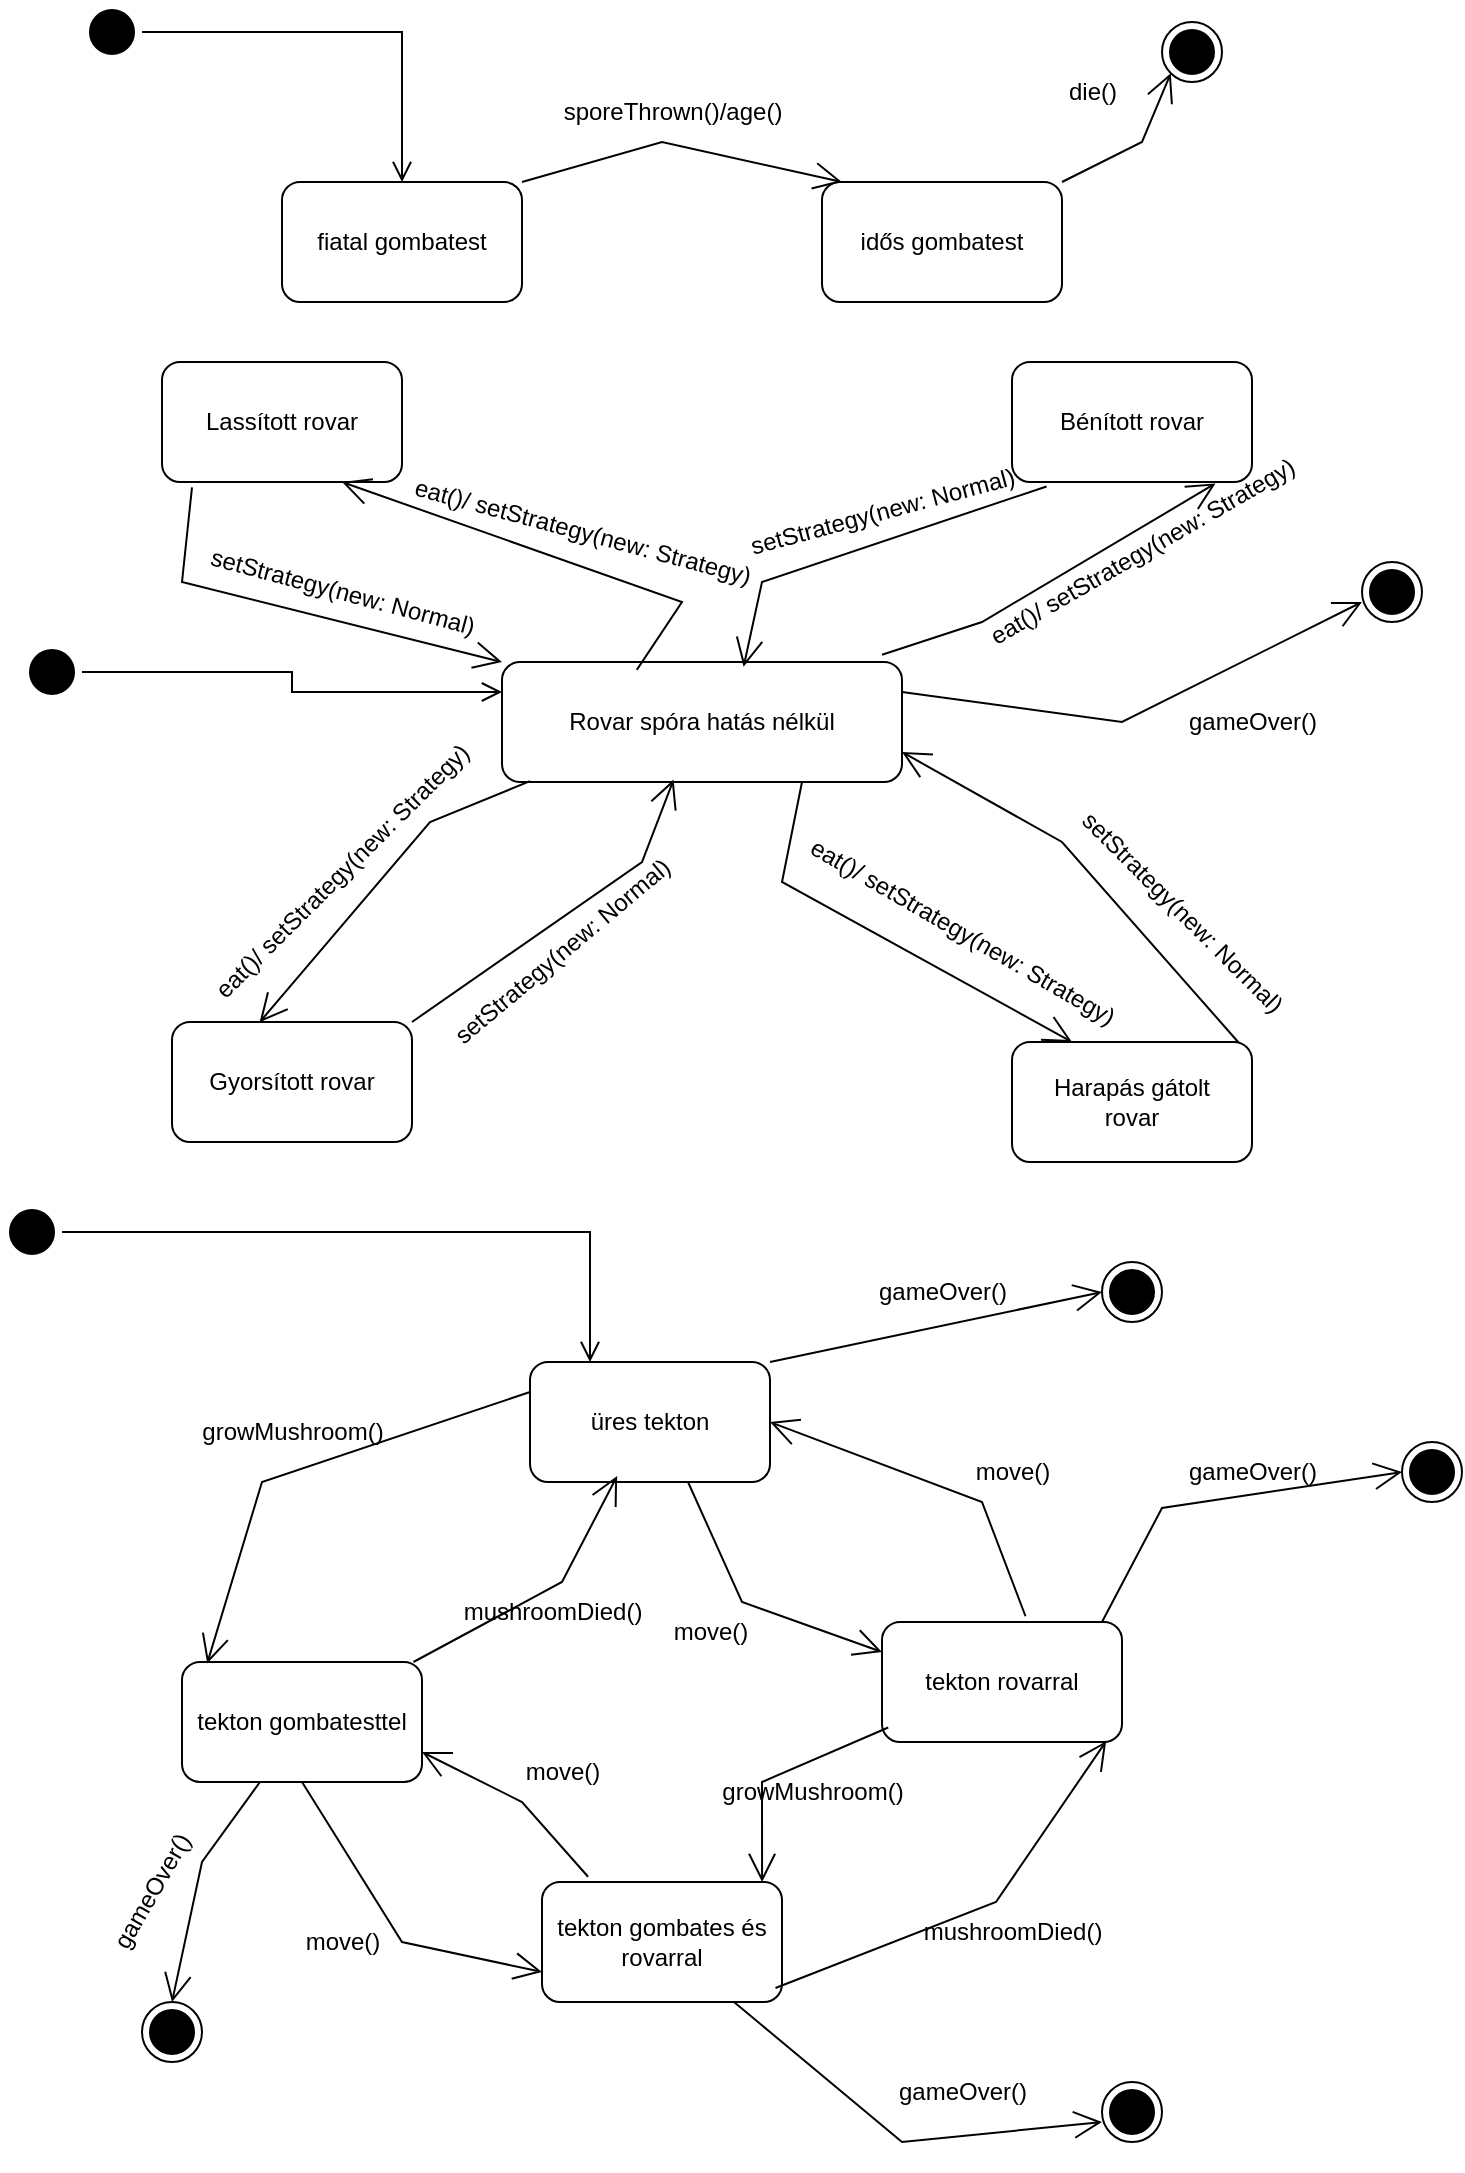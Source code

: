 <mxfile version="26.1.0">
  <diagram name="1 oldal" id="e7ZTyXk7wsJKb9iVIcrr">
    <mxGraphModel dx="1290" dy="530" grid="1" gridSize="10" guides="1" tooltips="1" connect="1" arrows="1" fold="1" page="1" pageScale="1" pageWidth="827" pageHeight="1169" math="0" shadow="0">
      <root>
        <mxCell id="0" />
        <mxCell id="1" parent="0" />
        <mxCell id="Q8xAdufbQUyKPDSiKzdz-1" value="" style="ellipse;html=1;shape=startState;fillColor=#000000;strokeColor=#000000;" parent="1" vertex="1">
          <mxGeometry x="70" y="70" width="30" height="30" as="geometry" />
        </mxCell>
        <mxCell id="Q8xAdufbQUyKPDSiKzdz-2" value="" style="edgeStyle=orthogonalEdgeStyle;html=1;verticalAlign=bottom;endArrow=open;endSize=8;strokeColor=#000000;rounded=0;" parent="1" source="Q8xAdufbQUyKPDSiKzdz-1" target="Q8xAdufbQUyKPDSiKzdz-13" edge="1">
          <mxGeometry relative="1" as="geometry">
            <mxPoint x="190" y="190" as="targetPoint" />
          </mxGeometry>
        </mxCell>
        <mxCell id="Q8xAdufbQUyKPDSiKzdz-3" value="" style="ellipse;html=1;shape=startState;fillColor=#000000;strokeColor=#000000;" parent="1" vertex="1">
          <mxGeometry x="40" y="390" width="30" height="30" as="geometry" />
        </mxCell>
        <mxCell id="Q8xAdufbQUyKPDSiKzdz-4" value="" style="edgeStyle=orthogonalEdgeStyle;html=1;verticalAlign=bottom;endArrow=open;endSize=8;strokeColor=#000000;rounded=0;entryX=0;entryY=0.25;entryDx=0;entryDy=0;" parent="1" source="Q8xAdufbQUyKPDSiKzdz-3" target="Q8xAdufbQUyKPDSiKzdz-14" edge="1">
          <mxGeometry relative="1" as="geometry">
            <mxPoint x="200" y="380" as="targetPoint" />
          </mxGeometry>
        </mxCell>
        <mxCell id="Q8xAdufbQUyKPDSiKzdz-5" value="" style="ellipse;html=1;shape=startState;fillColor=#000000;strokeColor=#000000;" parent="1" vertex="1">
          <mxGeometry x="30" y="670" width="30" height="30" as="geometry" />
        </mxCell>
        <mxCell id="Q8xAdufbQUyKPDSiKzdz-6" value="" style="edgeStyle=orthogonalEdgeStyle;html=1;verticalAlign=bottom;endArrow=open;endSize=8;strokeColor=#000000;rounded=0;entryX=0.25;entryY=0;entryDx=0;entryDy=0;" parent="1" source="Q8xAdufbQUyKPDSiKzdz-5" target="Q8xAdufbQUyKPDSiKzdz-34" edge="1">
          <mxGeometry relative="1" as="geometry">
            <mxPoint x="85" y="750" as="targetPoint" />
          </mxGeometry>
        </mxCell>
        <mxCell id="Q8xAdufbQUyKPDSiKzdz-7" value="" style="ellipse;html=1;shape=endState;fillColor=#000000;strokeColor=#000000;" parent="1" vertex="1">
          <mxGeometry x="580" y="700" width="30" height="30" as="geometry" />
        </mxCell>
        <mxCell id="Q8xAdufbQUyKPDSiKzdz-8" value="" style="ellipse;html=1;shape=endState;fillColor=#000000;strokeColor=#000000;" parent="1" vertex="1">
          <mxGeometry x="710" y="350" width="30" height="30" as="geometry" />
        </mxCell>
        <mxCell id="Q8xAdufbQUyKPDSiKzdz-9" value="" style="ellipse;html=1;shape=endState;fillColor=#000000;strokeColor=#000000;" parent="1" vertex="1">
          <mxGeometry x="610" y="80" width="30" height="30" as="geometry" />
        </mxCell>
        <mxCell id="Q8xAdufbQUyKPDSiKzdz-13" value="fiatal gombatest" style="rounded=1;whiteSpace=wrap;html=1;" parent="1" vertex="1">
          <mxGeometry x="170" y="160" width="120" height="60" as="geometry" />
        </mxCell>
        <mxCell id="Q8xAdufbQUyKPDSiKzdz-14" value="Rovar spóra hatás nélkül" style="rounded=1;whiteSpace=wrap;html=1;" parent="1" vertex="1">
          <mxGeometry x="280" y="400" width="200" height="60" as="geometry" />
        </mxCell>
        <mxCell id="Q8xAdufbQUyKPDSiKzdz-15" value="idős gombatest" style="rounded=1;whiteSpace=wrap;html=1;" parent="1" vertex="1">
          <mxGeometry x="440" y="160" width="120" height="60" as="geometry" />
        </mxCell>
        <mxCell id="Q8xAdufbQUyKPDSiKzdz-18" value="Lassított rovar" style="rounded=1;whiteSpace=wrap;html=1;" parent="1" vertex="1">
          <mxGeometry x="110" y="250" width="120" height="60" as="geometry" />
        </mxCell>
        <mxCell id="Q8xAdufbQUyKPDSiKzdz-19" value="Gyorsított rovar" style="rounded=1;whiteSpace=wrap;html=1;" parent="1" vertex="1">
          <mxGeometry x="115" y="580" width="120" height="60" as="geometry" />
        </mxCell>
        <mxCell id="Q8xAdufbQUyKPDSiKzdz-20" value="Bénított rovar" style="rounded=1;whiteSpace=wrap;html=1;" parent="1" vertex="1">
          <mxGeometry x="535" y="250" width="120" height="60" as="geometry" />
        </mxCell>
        <mxCell id="Q8xAdufbQUyKPDSiKzdz-21" value="Harapás gátolt&lt;br&gt;rovar" style="rounded=1;whiteSpace=wrap;html=1;" parent="1" vertex="1">
          <mxGeometry x="535" y="590" width="120" height="60" as="geometry" />
        </mxCell>
        <mxCell id="Q8xAdufbQUyKPDSiKzdz-34" value="üres tekton" style="rounded=1;whiteSpace=wrap;html=1;" parent="1" vertex="1">
          <mxGeometry x="294" y="750" width="120" height="60" as="geometry" />
        </mxCell>
        <mxCell id="Q8xAdufbQUyKPDSiKzdz-35" value="tekton gombatesttel" style="rounded=1;whiteSpace=wrap;html=1;" parent="1" vertex="1">
          <mxGeometry x="120" y="900" width="120" height="60" as="geometry" />
        </mxCell>
        <mxCell id="Q8xAdufbQUyKPDSiKzdz-36" value="tekton rovarral" style="rounded=1;whiteSpace=wrap;html=1;" parent="1" vertex="1">
          <mxGeometry x="470" y="880" width="120" height="60" as="geometry" />
        </mxCell>
        <mxCell id="Q8xAdufbQUyKPDSiKzdz-37" value="tekton gombates és rovarral" style="rounded=1;whiteSpace=wrap;html=1;" parent="1" vertex="1">
          <mxGeometry x="300" y="1010" width="120" height="60" as="geometry" />
        </mxCell>
        <mxCell id="Q8xAdufbQUyKPDSiKzdz-49" value="sporeThrown()/age()" style="text;html=1;align=center;verticalAlign=middle;resizable=0;points=[];autosize=1;strokeColor=none;fillColor=none;" parent="1" vertex="1">
          <mxGeometry x="300" y="110" width="130" height="30" as="geometry" />
        </mxCell>
        <mxCell id="Q8xAdufbQUyKPDSiKzdz-50" value="die()" style="text;html=1;align=center;verticalAlign=middle;resizable=0;points=[];autosize=1;strokeColor=none;fillColor=none;" parent="1" vertex="1">
          <mxGeometry x="550" y="100" width="50" height="30" as="geometry" />
        </mxCell>
        <mxCell id="Q8xAdufbQUyKPDSiKzdz-54" value="" style="endArrow=open;endFill=1;endSize=12;html=1;rounded=0;exitX=0.125;exitY=1.044;exitDx=0;exitDy=0;entryX=0;entryY=0;entryDx=0;entryDy=0;exitPerimeter=0;" parent="1" source="Q8xAdufbQUyKPDSiKzdz-18" target="Q8xAdufbQUyKPDSiKzdz-14" edge="1">
          <mxGeometry width="160" relative="1" as="geometry">
            <mxPoint x="290" y="250" as="sourcePoint" />
            <mxPoint x="450" y="250" as="targetPoint" />
            <Array as="points">
              <mxPoint x="120" y="360" />
            </Array>
          </mxGeometry>
        </mxCell>
        <mxCell id="Q8xAdufbQUyKPDSiKzdz-58" value="" style="endArrow=open;endFill=1;endSize=12;html=1;rounded=0;entryX=0.75;entryY=1;entryDx=0;entryDy=0;exitX=0.337;exitY=0.066;exitDx=0;exitDy=0;exitPerimeter=0;" parent="1" source="Q8xAdufbQUyKPDSiKzdz-14" target="Q8xAdufbQUyKPDSiKzdz-18" edge="1">
          <mxGeometry width="160" relative="1" as="geometry">
            <mxPoint x="470" y="360" as="sourcePoint" />
            <mxPoint x="350" y="360" as="targetPoint" />
            <Array as="points">
              <mxPoint x="370" y="370" />
            </Array>
          </mxGeometry>
        </mxCell>
        <mxCell id="Q8xAdufbQUyKPDSiKzdz-59" value="" style="endArrow=open;endFill=1;endSize=12;html=1;rounded=0;exitX=1;exitY=0;exitDx=0;exitDy=0;entryX=0.083;entryY=0;entryDx=0;entryDy=0;entryPerimeter=0;" parent="1" source="Q8xAdufbQUyKPDSiKzdz-13" target="Q8xAdufbQUyKPDSiKzdz-15" edge="1">
          <mxGeometry width="160" relative="1" as="geometry">
            <mxPoint x="360" y="55" as="sourcePoint" />
            <mxPoint x="407" y="110" as="targetPoint" />
            <Array as="points">
              <mxPoint x="360" y="140" />
            </Array>
          </mxGeometry>
        </mxCell>
        <mxCell id="Q8xAdufbQUyKPDSiKzdz-60" value="" style="endArrow=open;endFill=1;endSize=12;html=1;rounded=0;exitX=1;exitY=0;exitDx=0;exitDy=0;entryX=0;entryY=1;entryDx=0;entryDy=0;" parent="1" source="Q8xAdufbQUyKPDSiKzdz-15" target="Q8xAdufbQUyKPDSiKzdz-9" edge="1">
          <mxGeometry width="160" relative="1" as="geometry">
            <mxPoint x="370" y="65" as="sourcePoint" />
            <mxPoint x="417" y="120" as="targetPoint" />
            <Array as="points">
              <mxPoint x="600" y="140" />
            </Array>
          </mxGeometry>
        </mxCell>
        <mxCell id="Q8xAdufbQUyKPDSiKzdz-61" value="" style="endArrow=open;endFill=1;endSize=12;html=1;rounded=0;exitX=0.95;exitY=-0.061;exitDx=0;exitDy=0;entryX=0.848;entryY=1.012;entryDx=0;entryDy=0;entryPerimeter=0;exitPerimeter=0;" parent="1" source="Q8xAdufbQUyKPDSiKzdz-14" target="Q8xAdufbQUyKPDSiKzdz-20" edge="1">
          <mxGeometry width="160" relative="1" as="geometry">
            <mxPoint x="534" y="350" as="sourcePoint" />
            <mxPoint x="581" y="405" as="targetPoint" />
            <Array as="points">
              <mxPoint x="520" y="380" />
            </Array>
          </mxGeometry>
        </mxCell>
        <mxCell id="Q8xAdufbQUyKPDSiKzdz-62" value="" style="endArrow=open;endFill=1;endSize=12;html=1;rounded=0;exitX=0.144;exitY=1.037;exitDx=0;exitDy=0;entryX=0.604;entryY=0.04;entryDx=0;entryDy=0;entryPerimeter=0;exitPerimeter=0;" parent="1" source="Q8xAdufbQUyKPDSiKzdz-20" target="Q8xAdufbQUyKPDSiKzdz-14" edge="1">
          <mxGeometry width="160" relative="1" as="geometry">
            <mxPoint x="544" y="360" as="sourcePoint" />
            <mxPoint x="591" y="415" as="targetPoint" />
            <Array as="points">
              <mxPoint x="410" y="360" />
            </Array>
          </mxGeometry>
        </mxCell>
        <mxCell id="Q8xAdufbQUyKPDSiKzdz-63" value="" style="endArrow=open;endFill=1;endSize=12;html=1;rounded=0;exitX=0.75;exitY=1;exitDx=0;exitDy=0;entryX=0.25;entryY=0;entryDx=0;entryDy=0;" parent="1" source="Q8xAdufbQUyKPDSiKzdz-14" target="Q8xAdufbQUyKPDSiKzdz-21" edge="1">
          <mxGeometry width="160" relative="1" as="geometry">
            <mxPoint x="554" y="370" as="sourcePoint" />
            <mxPoint x="500" y="500" as="targetPoint" />
            <Array as="points">
              <mxPoint x="420" y="510" />
            </Array>
          </mxGeometry>
        </mxCell>
        <mxCell id="Q8xAdufbQUyKPDSiKzdz-64" value="" style="endArrow=open;endFill=1;endSize=12;html=1;rounded=0;exitX=0.944;exitY=0.004;exitDx=0;exitDy=0;entryX=1;entryY=0.75;entryDx=0;entryDy=0;exitPerimeter=0;" parent="1" source="Q8xAdufbQUyKPDSiKzdz-21" target="Q8xAdufbQUyKPDSiKzdz-14" edge="1">
          <mxGeometry width="160" relative="1" as="geometry">
            <mxPoint x="564" y="380" as="sourcePoint" />
            <mxPoint x="611" y="435" as="targetPoint" />
            <Array as="points">
              <mxPoint x="560" y="490" />
            </Array>
          </mxGeometry>
        </mxCell>
        <mxCell id="Q8xAdufbQUyKPDSiKzdz-65" value="" style="endArrow=open;endFill=1;endSize=12;html=1;rounded=0;exitX=0.07;exitY=0.993;exitDx=0;exitDy=0;entryX=0.365;entryY=0.002;entryDx=0;entryDy=0;entryPerimeter=0;exitPerimeter=0;" parent="1" source="Q8xAdufbQUyKPDSiKzdz-14" target="Q8xAdufbQUyKPDSiKzdz-19" edge="1">
          <mxGeometry width="160" relative="1" as="geometry">
            <mxPoint x="574" y="390" as="sourcePoint" />
            <mxPoint x="621" y="445" as="targetPoint" />
            <Array as="points">
              <mxPoint x="244" y="480" />
            </Array>
          </mxGeometry>
        </mxCell>
        <mxCell id="Q8xAdufbQUyKPDSiKzdz-66" value="" style="endArrow=open;endFill=1;endSize=12;html=1;rounded=0;exitX=1;exitY=0;exitDx=0;exitDy=0;entryX=0.429;entryY=0.98;entryDx=0;entryDy=0;entryPerimeter=0;" parent="1" source="Q8xAdufbQUyKPDSiKzdz-19" target="Q8xAdufbQUyKPDSiKzdz-14" edge="1">
          <mxGeometry width="160" relative="1" as="geometry">
            <mxPoint x="584" y="400" as="sourcePoint" />
            <mxPoint x="631" y="455" as="targetPoint" />
            <Array as="points">
              <mxPoint x="350" y="500" />
            </Array>
          </mxGeometry>
        </mxCell>
        <mxCell id="Q8xAdufbQUyKPDSiKzdz-67" value="" style="endArrow=open;endFill=1;endSize=12;html=1;rounded=0;exitX=0;exitY=0.25;exitDx=0;exitDy=0;entryX=0.105;entryY=0.012;entryDx=0;entryDy=0;entryPerimeter=0;" parent="1" source="Q8xAdufbQUyKPDSiKzdz-34" target="Q8xAdufbQUyKPDSiKzdz-35" edge="1">
          <mxGeometry width="160" relative="1" as="geometry">
            <mxPoint x="444" y="780" as="sourcePoint" />
            <mxPoint x="491" y="835" as="targetPoint" />
            <Array as="points">
              <mxPoint x="160" y="810" />
            </Array>
          </mxGeometry>
        </mxCell>
        <mxCell id="Q8xAdufbQUyKPDSiKzdz-68" value="" style="endArrow=open;endFill=1;endSize=12;html=1;rounded=0;entryX=0.363;entryY=0.95;entryDx=0;entryDy=0;entryPerimeter=0;" parent="1" source="Q8xAdufbQUyKPDSiKzdz-35" target="Q8xAdufbQUyKPDSiKzdz-34" edge="1">
          <mxGeometry width="160" relative="1" as="geometry">
            <mxPoint x="276.5" y="885" as="sourcePoint" />
            <mxPoint x="323.5" y="940" as="targetPoint" />
            <Array as="points">
              <mxPoint x="310" y="860" />
            </Array>
          </mxGeometry>
        </mxCell>
        <mxCell id="Q8xAdufbQUyKPDSiKzdz-69" value="" style="endArrow=open;endFill=1;endSize=12;html=1;rounded=0;exitX=0.5;exitY=1;exitDx=0;exitDy=0;entryX=0;entryY=0.25;entryDx=0;entryDy=0;" parent="1" target="Q8xAdufbQUyKPDSiKzdz-36" edge="1">
          <mxGeometry width="160" relative="1" as="geometry">
            <mxPoint x="373" y="810" as="sourcePoint" />
            <mxPoint x="420" y="865" as="targetPoint" />
            <Array as="points">
              <mxPoint x="400" y="870" />
            </Array>
          </mxGeometry>
        </mxCell>
        <mxCell id="Q8xAdufbQUyKPDSiKzdz-70" value="" style="endArrow=open;endFill=1;endSize=12;html=1;rounded=0;exitX=0.598;exitY=-0.048;exitDx=0;exitDy=0;entryX=1;entryY=0.5;entryDx=0;entryDy=0;exitPerimeter=0;" parent="1" source="Q8xAdufbQUyKPDSiKzdz-36" target="Q8xAdufbQUyKPDSiKzdz-34" edge="1">
          <mxGeometry width="160" relative="1" as="geometry">
            <mxPoint x="624" y="440" as="sourcePoint" />
            <mxPoint x="671" y="495" as="targetPoint" />
            <Array as="points">
              <mxPoint x="520" y="820" />
            </Array>
          </mxGeometry>
        </mxCell>
        <mxCell id="Q8xAdufbQUyKPDSiKzdz-71" value="" style="endArrow=open;endFill=1;endSize=12;html=1;rounded=0;entryX=1;entryY=0.75;entryDx=0;entryDy=0;exitX=0.192;exitY=-0.044;exitDx=0;exitDy=0;exitPerimeter=0;" parent="1" source="Q8xAdufbQUyKPDSiKzdz-37" target="Q8xAdufbQUyKPDSiKzdz-35" edge="1">
          <mxGeometry width="160" relative="1" as="geometry">
            <mxPoint x="318" y="976.5" as="sourcePoint" />
            <mxPoint x="420" y="883.5" as="targetPoint" />
            <Array as="points">
              <mxPoint x="290" y="970" />
            </Array>
          </mxGeometry>
        </mxCell>
        <mxCell id="Q8xAdufbQUyKPDSiKzdz-72" value="" style="endArrow=open;endFill=1;endSize=12;html=1;rounded=0;entryX=0;entryY=0.75;entryDx=0;entryDy=0;exitX=0.5;exitY=1;exitDx=0;exitDy=0;" parent="1" source="Q8xAdufbQUyKPDSiKzdz-35" target="Q8xAdufbQUyKPDSiKzdz-37" edge="1">
          <mxGeometry width="160" relative="1" as="geometry">
            <mxPoint x="333" y="1017" as="sourcePoint" />
            <mxPoint x="250" y="955" as="targetPoint" />
            <Array as="points">
              <mxPoint x="230" y="1040" />
            </Array>
          </mxGeometry>
        </mxCell>
        <mxCell id="Q8xAdufbQUyKPDSiKzdz-73" value="" style="endArrow=open;endFill=1;endSize=12;html=1;rounded=0;entryX=0.934;entryY=0.993;entryDx=0;entryDy=0;exitX=0.973;exitY=0.883;exitDx=0;exitDy=0;exitPerimeter=0;entryPerimeter=0;" parent="1" source="Q8xAdufbQUyKPDSiKzdz-37" target="Q8xAdufbQUyKPDSiKzdz-36" edge="1">
          <mxGeometry width="160" relative="1" as="geometry">
            <mxPoint x="560" y="1042" as="sourcePoint" />
            <mxPoint x="477" y="980" as="targetPoint" />
            <Array as="points">
              <mxPoint x="527" y="1020" />
            </Array>
          </mxGeometry>
        </mxCell>
        <mxCell id="Q8xAdufbQUyKPDSiKzdz-74" value="" style="endArrow=open;endFill=1;endSize=12;html=1;rounded=0;entryX=0.917;entryY=0;entryDx=0;entryDy=0;exitX=0.026;exitY=0.879;exitDx=0;exitDy=0;exitPerimeter=0;entryPerimeter=0;" parent="1" source="Q8xAdufbQUyKPDSiKzdz-36" target="Q8xAdufbQUyKPDSiKzdz-37" edge="1">
          <mxGeometry width="160" relative="1" as="geometry">
            <mxPoint x="353" y="1037" as="sourcePoint" />
            <mxPoint x="270" y="975" as="targetPoint" />
            <Array as="points">
              <mxPoint x="410" y="960" />
            </Array>
          </mxGeometry>
        </mxCell>
        <mxCell id="Q8xAdufbQUyKPDSiKzdz-77" value="eat()/ setStrategy(new: Strategy)" style="text;html=1;align=center;verticalAlign=middle;resizable=0;points=[];autosize=1;strokeColor=none;fillColor=none;rotation=-30;" parent="1" vertex="1">
          <mxGeometry x="500" y="330" width="200" height="30" as="geometry" />
        </mxCell>
        <mxCell id="Q8xAdufbQUyKPDSiKzdz-80" value="move()" style="text;html=1;align=center;verticalAlign=middle;resizable=0;points=[];autosize=1;strokeColor=none;fillColor=none;" parent="1" vertex="1">
          <mxGeometry x="354" y="870" width="60" height="30" as="geometry" />
        </mxCell>
        <mxCell id="Q8xAdufbQUyKPDSiKzdz-81" value="" style="endArrow=open;endFill=1;endSize=12;html=1;rounded=0;exitX=1;exitY=0.25;exitDx=0;exitDy=0;" parent="1" source="Q8xAdufbQUyKPDSiKzdz-14" edge="1">
          <mxGeometry width="160" relative="1" as="geometry">
            <mxPoint x="553" y="560" as="sourcePoint" />
            <mxPoint x="710" y="370" as="targetPoint" />
            <Array as="points">
              <mxPoint x="590" y="430" />
            </Array>
          </mxGeometry>
        </mxCell>
        <mxCell id="Q8xAdufbQUyKPDSiKzdz-82" value="" style="endArrow=open;endFill=1;endSize=12;html=1;rounded=0;exitX=0.598;exitY=-0.048;exitDx=0;exitDy=0;exitPerimeter=0;entryX=0;entryY=0.5;entryDx=0;entryDy=0;" parent="1" edge="1" target="Q8xAdufbQUyKPDSiKzdz-85">
          <mxGeometry width="160" relative="1" as="geometry">
            <mxPoint x="580" y="880" as="sourcePoint" />
            <mxPoint x="640" y="810" as="targetPoint" />
            <Array as="points">
              <mxPoint x="610" y="823" />
            </Array>
          </mxGeometry>
        </mxCell>
        <mxCell id="Q8xAdufbQUyKPDSiKzdz-83" value="" style="endArrow=open;endFill=1;endSize=12;html=1;rounded=0;exitX=1;exitY=0;exitDx=0;exitDy=0;entryX=0;entryY=0.5;entryDx=0;entryDy=0;" parent="1" source="Q8xAdufbQUyKPDSiKzdz-34" target="Q8xAdufbQUyKPDSiKzdz-7" edge="1">
          <mxGeometry width="160" relative="1" as="geometry">
            <mxPoint x="538" y="763.5" as="sourcePoint" />
            <mxPoint x="410" y="666.5" as="targetPoint" />
            <Array as="points" />
          </mxGeometry>
        </mxCell>
        <mxCell id="Q8xAdufbQUyKPDSiKzdz-84" value="" style="endArrow=open;endFill=1;endSize=12;html=1;rounded=0;" parent="1" source="Q8xAdufbQUyKPDSiKzdz-37" edge="1">
          <mxGeometry width="160" relative="1" as="geometry">
            <mxPoint x="572" y="907" as="sourcePoint" />
            <mxPoint x="580" y="1130" as="targetPoint" />
            <Array as="points">
              <mxPoint x="480" y="1140" />
            </Array>
          </mxGeometry>
        </mxCell>
        <mxCell id="Q8xAdufbQUyKPDSiKzdz-85" value="" style="ellipse;html=1;shape=endState;fillColor=#000000;strokeColor=#000000;" parent="1" vertex="1">
          <mxGeometry x="730" y="790" width="30" height="30" as="geometry" />
        </mxCell>
        <mxCell id="Q8xAdufbQUyKPDSiKzdz-86" value="" style="ellipse;html=1;shape=endState;fillColor=#000000;strokeColor=#000000;" parent="1" vertex="1">
          <mxGeometry x="580" y="1110" width="30" height="30" as="geometry" />
        </mxCell>
        <mxCell id="Q8xAdufbQUyKPDSiKzdz-87" value="" style="endArrow=open;endFill=1;endSize=12;html=1;rounded=0;exitX=0.324;exitY=1.002;exitDx=0;exitDy=0;exitPerimeter=0;entryX=0.5;entryY=0;entryDx=0;entryDy=0;" parent="1" source="Q8xAdufbQUyKPDSiKzdz-35" target="Q8xAdufbQUyKPDSiKzdz-88" edge="1">
          <mxGeometry width="160" relative="1" as="geometry">
            <mxPoint x="-62" y="1020" as="sourcePoint" />
            <mxPoint x="122" y="1080" as="targetPoint" />
            <Array as="points">
              <mxPoint x="130" y="1000" />
            </Array>
          </mxGeometry>
        </mxCell>
        <mxCell id="Q8xAdufbQUyKPDSiKzdz-88" value="" style="ellipse;html=1;shape=endState;fillColor=#000000;strokeColor=#000000;" parent="1" vertex="1">
          <mxGeometry x="100" y="1070" width="30" height="30" as="geometry" />
        </mxCell>
        <mxCell id="Q8xAdufbQUyKPDSiKzdz-89" value="move()" style="text;html=1;align=center;verticalAlign=middle;resizable=0;points=[];autosize=1;strokeColor=none;fillColor=none;" parent="1" vertex="1">
          <mxGeometry x="505" y="790" width="60" height="30" as="geometry" />
        </mxCell>
        <mxCell id="Q8xAdufbQUyKPDSiKzdz-90" value="move()" style="text;html=1;align=center;verticalAlign=middle;resizable=0;points=[];autosize=1;strokeColor=none;fillColor=none;" parent="1" vertex="1">
          <mxGeometry x="170" y="1025" width="60" height="30" as="geometry" />
        </mxCell>
        <mxCell id="Q8xAdufbQUyKPDSiKzdz-91" value="move()" style="text;html=1;align=center;verticalAlign=middle;resizable=0;points=[];autosize=1;strokeColor=none;fillColor=none;" parent="1" vertex="1">
          <mxGeometry x="280" y="940" width="60" height="30" as="geometry" />
        </mxCell>
        <mxCell id="Q8xAdufbQUyKPDSiKzdz-92" value="growMushroom()" style="text;html=1;align=center;verticalAlign=middle;resizable=0;points=[];autosize=1;strokeColor=none;fillColor=none;" parent="1" vertex="1">
          <mxGeometry x="120" y="770" width="110" height="30" as="geometry" />
        </mxCell>
        <mxCell id="Q8xAdufbQUyKPDSiKzdz-93" value="growMushroom()" style="text;html=1;align=center;verticalAlign=middle;resizable=0;points=[];autosize=1;strokeColor=none;fillColor=none;" parent="1" vertex="1">
          <mxGeometry x="380" y="950" width="110" height="30" as="geometry" />
        </mxCell>
        <mxCell id="Q8xAdufbQUyKPDSiKzdz-94" value="mushroomDied()" style="text;html=1;align=center;verticalAlign=middle;resizable=0;points=[];autosize=1;strokeColor=none;fillColor=none;" parent="1" vertex="1">
          <mxGeometry x="250" y="860" width="110" height="30" as="geometry" />
        </mxCell>
        <mxCell id="Q8xAdufbQUyKPDSiKzdz-95" value="mushroomDied()" style="text;html=1;align=center;verticalAlign=middle;resizable=0;points=[];autosize=1;strokeColor=none;fillColor=none;" parent="1" vertex="1">
          <mxGeometry x="480" y="1020" width="110" height="30" as="geometry" />
        </mxCell>
        <mxCell id="kd4C5FMF_OA7qxTcNZzd-1" value="setStrategy(new: N&lt;span style=&quot;background-color: transparent; color: light-dark(rgb(0, 0, 0), rgb(255, 255, 255));&quot;&gt;ormal)&lt;/span&gt;" style="text;html=1;align=center;verticalAlign=middle;resizable=0;points=[];autosize=1;strokeColor=none;fillColor=none;rotation=-15;" vertex="1" parent="1">
          <mxGeometry x="390" y="310" width="160" height="30" as="geometry" />
        </mxCell>
        <mxCell id="kd4C5FMF_OA7qxTcNZzd-2" value="setStrategy(new: N&lt;span style=&quot;background-color: transparent; color: light-dark(rgb(0, 0, 0), rgb(255, 255, 255));&quot;&gt;ormal)&lt;/span&gt;" style="text;html=1;align=center;verticalAlign=middle;resizable=0;points=[];autosize=1;strokeColor=none;fillColor=none;rotation=15;" vertex="1" parent="1">
          <mxGeometry x="120" y="350" width="160" height="30" as="geometry" />
        </mxCell>
        <mxCell id="kd4C5FMF_OA7qxTcNZzd-3" value="setStrategy(new: N&lt;span style=&quot;background-color: transparent; color: light-dark(rgb(0, 0, 0), rgb(255, 255, 255));&quot;&gt;ormal)&lt;/span&gt;" style="text;html=1;align=center;verticalAlign=middle;resizable=0;points=[];autosize=1;strokeColor=none;fillColor=none;rotation=-40;" vertex="1" parent="1">
          <mxGeometry x="230" y="530" width="160" height="30" as="geometry" />
        </mxCell>
        <mxCell id="kd4C5FMF_OA7qxTcNZzd-4" value="setStrategy(new: N&lt;span style=&quot;background-color: transparent; color: light-dark(rgb(0, 0, 0), rgb(255, 255, 255));&quot;&gt;ormal)&lt;/span&gt;" style="text;html=1;align=center;verticalAlign=middle;resizable=0;points=[];autosize=1;strokeColor=none;fillColor=none;rotation=45;" vertex="1" parent="1">
          <mxGeometry x="540" y="510" width="160" height="30" as="geometry" />
        </mxCell>
        <mxCell id="kd4C5FMF_OA7qxTcNZzd-5" value="eat()/ setStrategy(new: Strategy)" style="text;html=1;align=center;verticalAlign=middle;resizable=0;points=[];autosize=1;strokeColor=none;fillColor=none;rotation=30;" vertex="1" parent="1">
          <mxGeometry x="410" y="520" width="200" height="30" as="geometry" />
        </mxCell>
        <mxCell id="kd4C5FMF_OA7qxTcNZzd-7" value="eat()/ setStrategy(new: Strategy)" style="text;html=1;align=center;verticalAlign=middle;resizable=0;points=[];autosize=1;strokeColor=none;fillColor=none;rotation=-45;" vertex="1" parent="1">
          <mxGeometry x="100" y="490" width="200" height="30" as="geometry" />
        </mxCell>
        <mxCell id="kd4C5FMF_OA7qxTcNZzd-8" value="eat()/ setStrategy(new: Strategy)" style="text;html=1;align=center;verticalAlign=middle;resizable=0;points=[];autosize=1;strokeColor=none;fillColor=none;rotation=15;" vertex="1" parent="1">
          <mxGeometry x="220" y="320" width="200" height="30" as="geometry" />
        </mxCell>
        <mxCell id="kd4C5FMF_OA7qxTcNZzd-9" value="gameOver()" style="text;html=1;align=center;verticalAlign=middle;resizable=0;points=[];autosize=1;strokeColor=none;fillColor=none;" vertex="1" parent="1">
          <mxGeometry x="610" y="415" width="90" height="30" as="geometry" />
        </mxCell>
        <mxCell id="kd4C5FMF_OA7qxTcNZzd-10" value="gameOver()" style="text;html=1;align=center;verticalAlign=middle;resizable=0;points=[];autosize=1;strokeColor=none;fillColor=none;" vertex="1" parent="1">
          <mxGeometry x="455" y="700" width="90" height="30" as="geometry" />
        </mxCell>
        <mxCell id="kd4C5FMF_OA7qxTcNZzd-11" value="gameOver()" style="text;html=1;align=center;verticalAlign=middle;resizable=0;points=[];autosize=1;strokeColor=none;fillColor=none;" vertex="1" parent="1">
          <mxGeometry x="610" y="790" width="90" height="30" as="geometry" />
        </mxCell>
        <mxCell id="kd4C5FMF_OA7qxTcNZzd-12" value="gameOver()" style="text;html=1;align=center;verticalAlign=middle;resizable=0;points=[];autosize=1;strokeColor=none;fillColor=none;rotation=-60;" vertex="1" parent="1">
          <mxGeometry x="60" y="1000" width="90" height="30" as="geometry" />
        </mxCell>
        <mxCell id="kd4C5FMF_OA7qxTcNZzd-13" value="gameOver()" style="text;html=1;align=center;verticalAlign=middle;resizable=0;points=[];autosize=1;strokeColor=none;fillColor=none;" vertex="1" parent="1">
          <mxGeometry x="465" y="1100" width="90" height="30" as="geometry" />
        </mxCell>
      </root>
    </mxGraphModel>
  </diagram>
</mxfile>
